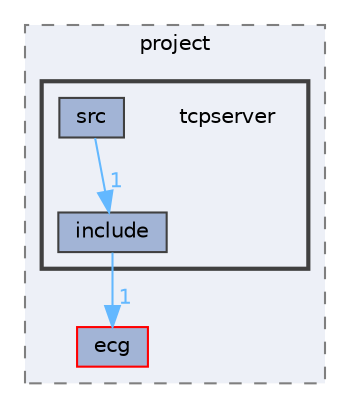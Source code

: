 digraph "Software/Firmware/project/tcpserver"
{
 // LATEX_PDF_SIZE
  bgcolor="transparent";
  edge [fontname=Helvetica,fontsize=10,labelfontname=Helvetica,labelfontsize=10];
  node [fontname=Helvetica,fontsize=10,shape=box,height=0.2,width=0.4];
  compound=true
  subgraph clusterdir_0f05551bec2e356b5b4633bda4b6fd8d {
    graph [ bgcolor="#edf0f7", pencolor="grey50", label="project", fontname=Helvetica,fontsize=10 style="filled,dashed", URL="dir_0f05551bec2e356b5b4633bda4b6fd8d.html",tooltip=""]
  dir_2bee69849a4f5579481b2253a42a2741 [label="ecg", fillcolor="#a2b4d6", color="red", style="filled", URL="dir_2bee69849a4f5579481b2253a42a2741.html",tooltip=""];
  subgraph clusterdir_2620d9fb132d75b076c94916c00a316d {
    graph [ bgcolor="#edf0f7", pencolor="grey25", label="", fontname=Helvetica,fontsize=10 style="filled,bold", URL="dir_2620d9fb132d75b076c94916c00a316d.html",tooltip=""]
    dir_2620d9fb132d75b076c94916c00a316d [shape=plaintext, label="tcpserver"];
  dir_32d2fd107f33d0b424ea31a3278e2bd5 [label="include", fillcolor="#a2b4d6", color="grey25", style="filled", URL="dir_32d2fd107f33d0b424ea31a3278e2bd5.html",tooltip=""];
  dir_b78a5a66ca6fef6584f5d0500e2e58d2 [label="src", fillcolor="#a2b4d6", color="grey25", style="filled", URL="dir_b78a5a66ca6fef6584f5d0500e2e58d2.html",tooltip=""];
  }
  }
  dir_32d2fd107f33d0b424ea31a3278e2bd5->dir_2bee69849a4f5579481b2253a42a2741 [headlabel="1", labeldistance=1.5 headhref="dir_000010_000002.html" href="dir_000010_000002.html" color="steelblue1" fontcolor="steelblue1"];
  dir_b78a5a66ca6fef6584f5d0500e2e58d2->dir_32d2fd107f33d0b424ea31a3278e2bd5 [headlabel="1", labeldistance=1.5 headhref="dir_000020_000010.html" href="dir_000020_000010.html" color="steelblue1" fontcolor="steelblue1"];
}
